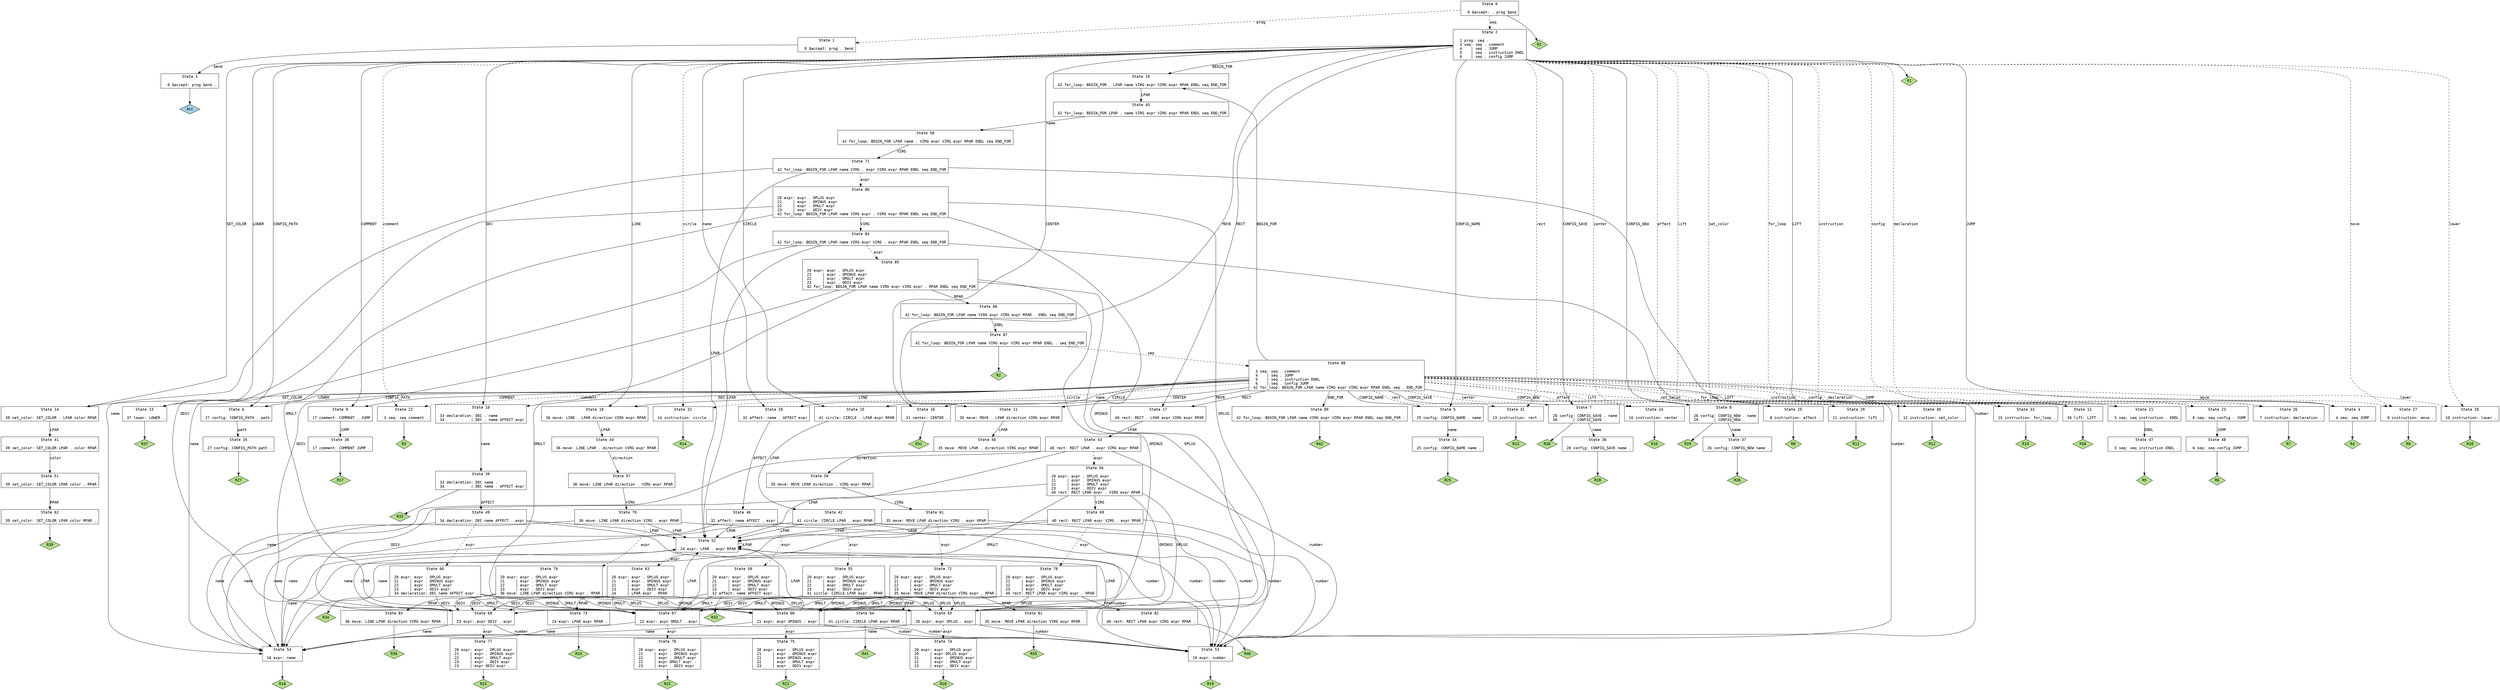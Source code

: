 // Generated by GNU Bison 3.5.1.
// Report bugs to <bug-bison@gnu.org>.
// Home page: <https://www.gnu.org/software/bison/>.

digraph "parser.yy"
{
  node [fontname = courier, shape = box, colorscheme = paired6]
  edge [fontname = courier]

  0 [label="State 0\n\l  0 $accept: . prog $end\l"]
  0 -> 1 [style=dashed label="prog"]
  0 -> 2 [style=dashed label="seq"]
  0 -> "0R2" [style=solid]
 "0R2" [label="R2", fillcolor=3, shape=diamond, style=filled]
  1 [label="State 1\n\l  0 $accept: prog . $end\l"]
  1 -> 3 [style=solid label="$end"]
  2 [label="State 2\n\l  1 prog: seq .\l  3 seq: seq . comment\l  4    | seq . JUMP\l  5    | seq . instruction ENDL\l  6    | seq . config JUMP\l"]
  2 -> 4 [style=solid label="JUMP"]
  2 -> 5 [style=solid label="CONFIG_NAME"]
  2 -> 6 [style=solid label="CONFIG_PATH"]
  2 -> 7 [style=solid label="CONFIG_SAVE"]
  2 -> 8 [style=solid label="CONFIG_NEW"]
  2 -> 9 [style=solid label="COMMENT"]
  2 -> 10 [style=solid label="DEC"]
  2 -> 11 [style=solid label="MOVE"]
  2 -> 12 [style=solid label="LIFT"]
  2 -> 13 [style=solid label="LOWER"]
  2 -> 14 [style=solid label="SET_COLOR"]
  2 -> 15 [style=solid label="CIRCLE"]
  2 -> 16 [style=solid label="CENTER"]
  2 -> 17 [style=solid label="RECT"]
  2 -> 18 [style=solid label="LINE"]
  2 -> 19 [style=solid label="BEGIN_FOR"]
  2 -> 20 [style=solid label="name"]
  2 -> 21 [style=dashed label="instruction"]
  2 -> 22 [style=dashed label="comment"]
  2 -> 23 [style=dashed label="config"]
  2 -> 24 [style=dashed label="center"]
  2 -> 25 [style=dashed label="affect"]
  2 -> 26 [style=dashed label="declaration"]
  2 -> 27 [style=dashed label="move"]
  2 -> 28 [style=dashed label="lower"]
  2 -> 29 [style=dashed label="lift"]
  2 -> 30 [style=dashed label="set_color"]
  2 -> 31 [style=dashed label="rect"]
  2 -> 32 [style=dashed label="circle"]
  2 -> 33 [style=dashed label="for_loop"]
  2 -> "2R1" [style=solid]
 "2R1" [label="R1", fillcolor=3, shape=diamond, style=filled]
  3 [label="State 3\n\l  0 $accept: prog $end .\l"]
  3 -> "3R0" [style=solid]
 "3R0" [label="Acc", fillcolor=1, shape=diamond, style=filled]
  4 [label="State 4\n\l  4 seq: seq JUMP .\l"]
  4 -> "4R4" [style=solid]
 "4R4" [label="R4", fillcolor=3, shape=diamond, style=filled]
  5 [label="State 5\n\l 25 config: CONFIG_NAME . name\l"]
  5 -> 34 [style=solid label="name"]
  6 [label="State 6\n\l 27 config: CONFIG_PATH . path\l"]
  6 -> 35 [style=solid label="path"]
  7 [label="State 7\n\l 28 config: CONFIG_SAVE . name\l 30       | CONFIG_SAVE .\l"]
  7 -> 36 [style=solid label="name"]
  7 -> "7R30" [style=solid]
 "7R30" [label="R30", fillcolor=3, shape=diamond, style=filled]
  8 [label="State 8\n\l 26 config: CONFIG_NEW . name\l 29       | CONFIG_NEW .\l"]
  8 -> 37 [style=solid label="name"]
  8 -> "8R29" [style=solid]
 "8R29" [label="R29", fillcolor=3, shape=diamond, style=filled]
  9 [label="State 9\n\l 17 comment: COMMENT . JUMP\l"]
  9 -> 38 [style=solid label="JUMP"]
  10 [label="State 10\n\l 33 declaration: DEC . name\l 34            | DEC . name AFFECT expr\l"]
  10 -> 39 [style=solid label="name"]
  11 [label="State 11\n\l 35 move: MOVE . LPAR direction VIRG expr RPAR\l"]
  11 -> 40 [style=solid label="LPAR"]
  12 [label="State 12\n\l 38 lift: LIFT .\l"]
  12 -> "12R38" [style=solid]
 "12R38" [label="R38", fillcolor=3, shape=diamond, style=filled]
  13 [label="State 13\n\l 37 lower: LOWER .\l"]
  13 -> "13R37" [style=solid]
 "13R37" [label="R37", fillcolor=3, shape=diamond, style=filled]
  14 [label="State 14\n\l 39 set_color: SET_COLOR . LPAR color RPAR\l"]
  14 -> 41 [style=solid label="LPAR"]
  15 [label="State 15\n\l 41 circle: CIRCLE . LPAR expr RPAR\l"]
  15 -> 42 [style=solid label="LPAR"]
  16 [label="State 16\n\l 31 center: CENTER .\l"]
  16 -> "16R31" [style=solid]
 "16R31" [label="R31", fillcolor=3, shape=diamond, style=filled]
  17 [label="State 17\n\l 40 rect: RECT . LPAR expr VIRG expr RPAR\l"]
  17 -> 43 [style=solid label="LPAR"]
  18 [label="State 18\n\l 36 move: LINE . LPAR direction VIRG expr RPAR\l"]
  18 -> 44 [style=solid label="LPAR"]
  19 [label="State 19\n\l 42 for_loop: BEGIN_FOR . LPAR name VIRG expr VIRG expr RPAR ENDL seq END_FOR\l"]
  19 -> 45 [style=solid label="LPAR"]
  20 [label="State 20\n\l 32 affect: name . AFFECT expr\l"]
  20 -> 46 [style=solid label="AFFECT"]
  21 [label="State 21\n\l  5 seq: seq instruction . ENDL\l"]
  21 -> 47 [style=solid label="ENDL"]
  22 [label="State 22\n\l  3 seq: seq comment .\l"]
  22 -> "22R3" [style=solid]
 "22R3" [label="R3", fillcolor=3, shape=diamond, style=filled]
  23 [label="State 23\n\l  6 seq: seq config . JUMP\l"]
  23 -> 48 [style=solid label="JUMP"]
  24 [label="State 24\n\l 16 instruction: center .\l"]
  24 -> "24R16" [style=solid]
 "24R16" [label="R16", fillcolor=3, shape=diamond, style=filled]
  25 [label="State 25\n\l  8 instruction: affect .\l"]
  25 -> "25R8" [style=solid]
 "25R8" [label="R8", fillcolor=3, shape=diamond, style=filled]
  26 [label="State 26\n\l  7 instruction: declaration .\l"]
  26 -> "26R7" [style=solid]
 "26R7" [label="R7", fillcolor=3, shape=diamond, style=filled]
  27 [label="State 27\n\l  9 instruction: move .\l"]
  27 -> "27R9" [style=solid]
 "27R9" [label="R9", fillcolor=3, shape=diamond, style=filled]
  28 [label="State 28\n\l 10 instruction: lower .\l"]
  28 -> "28R10" [style=solid]
 "28R10" [label="R10", fillcolor=3, shape=diamond, style=filled]
  29 [label="State 29\n\l 11 instruction: lift .\l"]
  29 -> "29R11" [style=solid]
 "29R11" [label="R11", fillcolor=3, shape=diamond, style=filled]
  30 [label="State 30\n\l 12 instruction: set_color .\l"]
  30 -> "30R12" [style=solid]
 "30R12" [label="R12", fillcolor=3, shape=diamond, style=filled]
  31 [label="State 31\n\l 13 instruction: rect .\l"]
  31 -> "31R13" [style=solid]
 "31R13" [label="R13", fillcolor=3, shape=diamond, style=filled]
  32 [label="State 32\n\l 14 instruction: circle .\l"]
  32 -> "32R14" [style=solid]
 "32R14" [label="R14", fillcolor=3, shape=diamond, style=filled]
  33 [label="State 33\n\l 15 instruction: for_loop .\l"]
  33 -> "33R15" [style=solid]
 "33R15" [label="R15", fillcolor=3, shape=diamond, style=filled]
  34 [label="State 34\n\l 25 config: CONFIG_NAME name .\l"]
  34 -> "34R25" [style=solid]
 "34R25" [label="R25", fillcolor=3, shape=diamond, style=filled]
  35 [label="State 35\n\l 27 config: CONFIG_PATH path .\l"]
  35 -> "35R27" [style=solid]
 "35R27" [label="R27", fillcolor=3, shape=diamond, style=filled]
  36 [label="State 36\n\l 28 config: CONFIG_SAVE name .\l"]
  36 -> "36R28" [style=solid]
 "36R28" [label="R28", fillcolor=3, shape=diamond, style=filled]
  37 [label="State 37\n\l 26 config: CONFIG_NEW name .\l"]
  37 -> "37R26" [style=solid]
 "37R26" [label="R26", fillcolor=3, shape=diamond, style=filled]
  38 [label="State 38\n\l 17 comment: COMMENT JUMP .\l"]
  38 -> "38R17" [style=solid]
 "38R17" [label="R17", fillcolor=3, shape=diamond, style=filled]
  39 [label="State 39\n\l 33 declaration: DEC name .\l 34            | DEC name . AFFECT expr\l"]
  39 -> 49 [style=solid label="AFFECT"]
  39 -> "39R33" [style=solid]
 "39R33" [label="R33", fillcolor=3, shape=diamond, style=filled]
  40 [label="State 40\n\l 35 move: MOVE LPAR . direction VIRG expr RPAR\l"]
  40 -> 50 [style=solid label="direction"]
  41 [label="State 41\n\l 39 set_color: SET_COLOR LPAR . color RPAR\l"]
  41 -> 51 [style=solid label="color"]
  42 [label="State 42\n\l 41 circle: CIRCLE LPAR . expr RPAR\l"]
  42 -> 52 [style=solid label="LPAR"]
  42 -> 53 [style=solid label="number"]
  42 -> 54 [style=solid label="name"]
  42 -> 55 [style=dashed label="expr"]
  43 [label="State 43\n\l 40 rect: RECT LPAR . expr VIRG expr RPAR\l"]
  43 -> 52 [style=solid label="LPAR"]
  43 -> 53 [style=solid label="number"]
  43 -> 54 [style=solid label="name"]
  43 -> 56 [style=dashed label="expr"]
  44 [label="State 44\n\l 36 move: LINE LPAR . direction VIRG expr RPAR\l"]
  44 -> 57 [style=solid label="direction"]
  45 [label="State 45\n\l 42 for_loop: BEGIN_FOR LPAR . name VIRG expr VIRG expr RPAR ENDL seq END_FOR\l"]
  45 -> 58 [style=solid label="name"]
  46 [label="State 46\n\l 32 affect: name AFFECT . expr\l"]
  46 -> 52 [style=solid label="LPAR"]
  46 -> 53 [style=solid label="number"]
  46 -> 54 [style=solid label="name"]
  46 -> 59 [style=dashed label="expr"]
  47 [label="State 47\n\l  5 seq: seq instruction ENDL .\l"]
  47 -> "47R5" [style=solid]
 "47R5" [label="R5", fillcolor=3, shape=diamond, style=filled]
  48 [label="State 48\n\l  6 seq: seq config JUMP .\l"]
  48 -> "48R6" [style=solid]
 "48R6" [label="R6", fillcolor=3, shape=diamond, style=filled]
  49 [label="State 49\n\l 34 declaration: DEC name AFFECT . expr\l"]
  49 -> 52 [style=solid label="LPAR"]
  49 -> 53 [style=solid label="number"]
  49 -> 54 [style=solid label="name"]
  49 -> 60 [style=dashed label="expr"]
  50 [label="State 50\n\l 35 move: MOVE LPAR direction . VIRG expr RPAR\l"]
  50 -> 61 [style=solid label="VIRG"]
  51 [label="State 51\n\l 39 set_color: SET_COLOR LPAR color . RPAR\l"]
  51 -> 62 [style=solid label="RPAR"]
  52 [label="State 52\n\l 24 expr: LPAR . expr RPAR\l"]
  52 -> 52 [style=solid label="LPAR"]
  52 -> 53 [style=solid label="number"]
  52 -> 54 [style=solid label="name"]
  52 -> 63 [style=dashed label="expr"]
  53 [label="State 53\n\l 19 expr: number .\l"]
  53 -> "53R19" [style=solid]
 "53R19" [label="R19", fillcolor=3, shape=diamond, style=filled]
  54 [label="State 54\n\l 18 expr: name .\l"]
  54 -> "54R18" [style=solid]
 "54R18" [label="R18", fillcolor=3, shape=diamond, style=filled]
  55 [label="State 55\n\l 20 expr: expr . OPLUS expr\l 21     | expr . OMINUS expr\l 22     | expr . OMULT expr\l 23     | expr . ODIV expr\l 41 circle: CIRCLE LPAR expr . RPAR\l"]
  55 -> 64 [style=solid label="RPAR"]
  55 -> 65 [style=solid label="OPLUS"]
  55 -> 66 [style=solid label="OMINUS"]
  55 -> 67 [style=solid label="OMULT"]
  55 -> 68 [style=solid label="ODIV"]
  56 [label="State 56\n\l 20 expr: expr . OPLUS expr\l 21     | expr . OMINUS expr\l 22     | expr . OMULT expr\l 23     | expr . ODIV expr\l 40 rect: RECT LPAR expr . VIRG expr RPAR\l"]
  56 -> 69 [style=solid label="VIRG"]
  56 -> 65 [style=solid label="OPLUS"]
  56 -> 66 [style=solid label="OMINUS"]
  56 -> 67 [style=solid label="OMULT"]
  56 -> 68 [style=solid label="ODIV"]
  57 [label="State 57\n\l 36 move: LINE LPAR direction . VIRG expr RPAR\l"]
  57 -> 70 [style=solid label="VIRG"]
  58 [label="State 58\n\l 42 for_loop: BEGIN_FOR LPAR name . VIRG expr VIRG expr RPAR ENDL seq END_FOR\l"]
  58 -> 71 [style=solid label="VIRG"]
  59 [label="State 59\n\l 20 expr: expr . OPLUS expr\l 21     | expr . OMINUS expr\l 22     | expr . OMULT expr\l 23     | expr . ODIV expr\l 32 affect: name AFFECT expr .\l"]
  59 -> 65 [style=solid label="OPLUS"]
  59 -> 66 [style=solid label="OMINUS"]
  59 -> 67 [style=solid label="OMULT"]
  59 -> 68 [style=solid label="ODIV"]
  59 -> "59R32" [style=solid]
 "59R32" [label="R32", fillcolor=3, shape=diamond, style=filled]
  60 [label="State 60\n\l 20 expr: expr . OPLUS expr\l 21     | expr . OMINUS expr\l 22     | expr . OMULT expr\l 23     | expr . ODIV expr\l 34 declaration: DEC name AFFECT expr .\l"]
  60 -> 65 [style=solid label="OPLUS"]
  60 -> 66 [style=solid label="OMINUS"]
  60 -> 67 [style=solid label="OMULT"]
  60 -> 68 [style=solid label="ODIV"]
  60 -> "60R34" [style=solid]
 "60R34" [label="R34", fillcolor=3, shape=diamond, style=filled]
  61 [label="State 61\n\l 35 move: MOVE LPAR direction VIRG . expr RPAR\l"]
  61 -> 52 [style=solid label="LPAR"]
  61 -> 53 [style=solid label="number"]
  61 -> 54 [style=solid label="name"]
  61 -> 72 [style=dashed label="expr"]
  62 [label="State 62\n\l 39 set_color: SET_COLOR LPAR color RPAR .\l"]
  62 -> "62R39" [style=solid]
 "62R39" [label="R39", fillcolor=3, shape=diamond, style=filled]
  63 [label="State 63\n\l 20 expr: expr . OPLUS expr\l 21     | expr . OMINUS expr\l 22     | expr . OMULT expr\l 23     | expr . ODIV expr\l 24     | LPAR expr . RPAR\l"]
  63 -> 73 [style=solid label="RPAR"]
  63 -> 65 [style=solid label="OPLUS"]
  63 -> 66 [style=solid label="OMINUS"]
  63 -> 67 [style=solid label="OMULT"]
  63 -> 68 [style=solid label="ODIV"]
  64 [label="State 64\n\l 41 circle: CIRCLE LPAR expr RPAR .\l"]
  64 -> "64R41" [style=solid]
 "64R41" [label="R41", fillcolor=3, shape=diamond, style=filled]
  65 [label="State 65\n\l 20 expr: expr OPLUS . expr\l"]
  65 -> 52 [style=solid label="LPAR"]
  65 -> 53 [style=solid label="number"]
  65 -> 54 [style=solid label="name"]
  65 -> 74 [style=dashed label="expr"]
  66 [label="State 66\n\l 21 expr: expr OMINUS . expr\l"]
  66 -> 52 [style=solid label="LPAR"]
  66 -> 53 [style=solid label="number"]
  66 -> 54 [style=solid label="name"]
  66 -> 75 [style=dashed label="expr"]
  67 [label="State 67\n\l 22 expr: expr OMULT . expr\l"]
  67 -> 52 [style=solid label="LPAR"]
  67 -> 53 [style=solid label="number"]
  67 -> 54 [style=solid label="name"]
  67 -> 76 [style=dashed label="expr"]
  68 [label="State 68\n\l 23 expr: expr ODIV . expr\l"]
  68 -> 52 [style=solid label="LPAR"]
  68 -> 53 [style=solid label="number"]
  68 -> 54 [style=solid label="name"]
  68 -> 77 [style=dashed label="expr"]
  69 [label="State 69\n\l 40 rect: RECT LPAR expr VIRG . expr RPAR\l"]
  69 -> 52 [style=solid label="LPAR"]
  69 -> 53 [style=solid label="number"]
  69 -> 54 [style=solid label="name"]
  69 -> 78 [style=dashed label="expr"]
  70 [label="State 70\n\l 36 move: LINE LPAR direction VIRG . expr RPAR\l"]
  70 -> 52 [style=solid label="LPAR"]
  70 -> 53 [style=solid label="number"]
  70 -> 54 [style=solid label="name"]
  70 -> 79 [style=dashed label="expr"]
  71 [label="State 71\n\l 42 for_loop: BEGIN_FOR LPAR name VIRG . expr VIRG expr RPAR ENDL seq END_FOR\l"]
  71 -> 52 [style=solid label="LPAR"]
  71 -> 53 [style=solid label="number"]
  71 -> 54 [style=solid label="name"]
  71 -> 80 [style=dashed label="expr"]
  72 [label="State 72\n\l 20 expr: expr . OPLUS expr\l 21     | expr . OMINUS expr\l 22     | expr . OMULT expr\l 23     | expr . ODIV expr\l 35 move: MOVE LPAR direction VIRG expr . RPAR\l"]
  72 -> 81 [style=solid label="RPAR"]
  72 -> 65 [style=solid label="OPLUS"]
  72 -> 66 [style=solid label="OMINUS"]
  72 -> 67 [style=solid label="OMULT"]
  72 -> 68 [style=solid label="ODIV"]
  73 [label="State 73\n\l 24 expr: LPAR expr RPAR .\l"]
  73 -> "73R24" [style=solid]
 "73R24" [label="R24", fillcolor=3, shape=diamond, style=filled]
  74 [label="State 74\n\l 20 expr: expr . OPLUS expr\l 20     | expr OPLUS expr .\l 21     | expr . OMINUS expr\l 22     | expr . OMULT expr\l 23     | expr . ODIV expr\l"]
  74 -> "74R20" [style=solid]
 "74R20" [label="R20", fillcolor=3, shape=diamond, style=filled]
  75 [label="State 75\n\l 20 expr: expr . OPLUS expr\l 21     | expr . OMINUS expr\l 21     | expr OMINUS expr .\l 22     | expr . OMULT expr\l 23     | expr . ODIV expr\l"]
  75 -> "75R21" [style=solid]
 "75R21" [label="R21", fillcolor=3, shape=diamond, style=filled]
  76 [label="State 76\n\l 20 expr: expr . OPLUS expr\l 21     | expr . OMINUS expr\l 22     | expr . OMULT expr\l 22     | expr OMULT expr .\l 23     | expr . ODIV expr\l"]
  76 -> "76R22" [style=solid]
 "76R22" [label="R22", fillcolor=3, shape=diamond, style=filled]
  77 [label="State 77\n\l 20 expr: expr . OPLUS expr\l 21     | expr . OMINUS expr\l 22     | expr . OMULT expr\l 23     | expr . ODIV expr\l 23     | expr ODIV expr .\l"]
  77 -> "77R23" [style=solid]
 "77R23" [label="R23", fillcolor=3, shape=diamond, style=filled]
  78 [label="State 78\n\l 20 expr: expr . OPLUS expr\l 21     | expr . OMINUS expr\l 22     | expr . OMULT expr\l 23     | expr . ODIV expr\l 40 rect: RECT LPAR expr VIRG expr . RPAR\l"]
  78 -> 82 [style=solid label="RPAR"]
  78 -> 65 [style=solid label="OPLUS"]
  78 -> 66 [style=solid label="OMINUS"]
  78 -> 67 [style=solid label="OMULT"]
  78 -> 68 [style=solid label="ODIV"]
  79 [label="State 79\n\l 20 expr: expr . OPLUS expr\l 21     | expr . OMINUS expr\l 22     | expr . OMULT expr\l 23     | expr . ODIV expr\l 36 move: LINE LPAR direction VIRG expr . RPAR\l"]
  79 -> 83 [style=solid label="RPAR"]
  79 -> 65 [style=solid label="OPLUS"]
  79 -> 66 [style=solid label="OMINUS"]
  79 -> 67 [style=solid label="OMULT"]
  79 -> 68 [style=solid label="ODIV"]
  80 [label="State 80\n\l 20 expr: expr . OPLUS expr\l 21     | expr . OMINUS expr\l 22     | expr . OMULT expr\l 23     | expr . ODIV expr\l 42 for_loop: BEGIN_FOR LPAR name VIRG expr . VIRG expr RPAR ENDL seq END_FOR\l"]
  80 -> 84 [style=solid label="VIRG"]
  80 -> 65 [style=solid label="OPLUS"]
  80 -> 66 [style=solid label="OMINUS"]
  80 -> 67 [style=solid label="OMULT"]
  80 -> 68 [style=solid label="ODIV"]
  81 [label="State 81\n\l 35 move: MOVE LPAR direction VIRG expr RPAR .\l"]
  81 -> "81R35" [style=solid]
 "81R35" [label="R35", fillcolor=3, shape=diamond, style=filled]
  82 [label="State 82\n\l 40 rect: RECT LPAR expr VIRG expr RPAR .\l"]
  82 -> "82R40" [style=solid]
 "82R40" [label="R40", fillcolor=3, shape=diamond, style=filled]
  83 [label="State 83\n\l 36 move: LINE LPAR direction VIRG expr RPAR .\l"]
  83 -> "83R36" [style=solid]
 "83R36" [label="R36", fillcolor=3, shape=diamond, style=filled]
  84 [label="State 84\n\l 42 for_loop: BEGIN_FOR LPAR name VIRG expr VIRG . expr RPAR ENDL seq END_FOR\l"]
  84 -> 52 [style=solid label="LPAR"]
  84 -> 53 [style=solid label="number"]
  84 -> 54 [style=solid label="name"]
  84 -> 85 [style=dashed label="expr"]
  85 [label="State 85\n\l 20 expr: expr . OPLUS expr\l 21     | expr . OMINUS expr\l 22     | expr . OMULT expr\l 23     | expr . ODIV expr\l 42 for_loop: BEGIN_FOR LPAR name VIRG expr VIRG expr . RPAR ENDL seq END_FOR\l"]
  85 -> 86 [style=solid label="RPAR"]
  85 -> 65 [style=solid label="OPLUS"]
  85 -> 66 [style=solid label="OMINUS"]
  85 -> 67 [style=solid label="OMULT"]
  85 -> 68 [style=solid label="ODIV"]
  86 [label="State 86\n\l 42 for_loop: BEGIN_FOR LPAR name VIRG expr VIRG expr RPAR . ENDL seq END_FOR\l"]
  86 -> 87 [style=solid label="ENDL"]
  87 [label="State 87\n\l 42 for_loop: BEGIN_FOR LPAR name VIRG expr VIRG expr RPAR ENDL . seq END_FOR\l"]
  87 -> 88 [style=dashed label="seq"]
  87 -> "87R2" [style=solid]
 "87R2" [label="R2", fillcolor=3, shape=diamond, style=filled]
  88 [label="State 88\n\l  3 seq: seq . comment\l  4    | seq . JUMP\l  5    | seq . instruction ENDL\l  6    | seq . config JUMP\l 42 for_loop: BEGIN_FOR LPAR name VIRG expr VIRG expr RPAR ENDL seq . END_FOR\l"]
  88 -> 4 [style=solid label="JUMP"]
  88 -> 5 [style=solid label="CONFIG_NAME"]
  88 -> 6 [style=solid label="CONFIG_PATH"]
  88 -> 7 [style=solid label="CONFIG_SAVE"]
  88 -> 8 [style=solid label="CONFIG_NEW"]
  88 -> 9 [style=solid label="COMMENT"]
  88 -> 10 [style=solid label="DEC"]
  88 -> 11 [style=solid label="MOVE"]
  88 -> 12 [style=solid label="LIFT"]
  88 -> 13 [style=solid label="LOWER"]
  88 -> 14 [style=solid label="SET_COLOR"]
  88 -> 15 [style=solid label="CIRCLE"]
  88 -> 16 [style=solid label="CENTER"]
  88 -> 17 [style=solid label="RECT"]
  88 -> 18 [style=solid label="LINE"]
  88 -> 19 [style=solid label="BEGIN_FOR"]
  88 -> 89 [style=solid label="END_FOR"]
  88 -> 20 [style=solid label="name"]
  88 -> 21 [style=dashed label="instruction"]
  88 -> 22 [style=dashed label="comment"]
  88 -> 23 [style=dashed label="config"]
  88 -> 24 [style=dashed label="center"]
  88 -> 25 [style=dashed label="affect"]
  88 -> 26 [style=dashed label="declaration"]
  88 -> 27 [style=dashed label="move"]
  88 -> 28 [style=dashed label="lower"]
  88 -> 29 [style=dashed label="lift"]
  88 -> 30 [style=dashed label="set_color"]
  88 -> 31 [style=dashed label="rect"]
  88 -> 32 [style=dashed label="circle"]
  88 -> 33 [style=dashed label="for_loop"]
  89 [label="State 89\n\l 42 for_loop: BEGIN_FOR LPAR name VIRG expr VIRG expr RPAR ENDL seq END_FOR .\l"]
  89 -> "89R42" [style=solid]
 "89R42" [label="R42", fillcolor=3, shape=diamond, style=filled]
}
